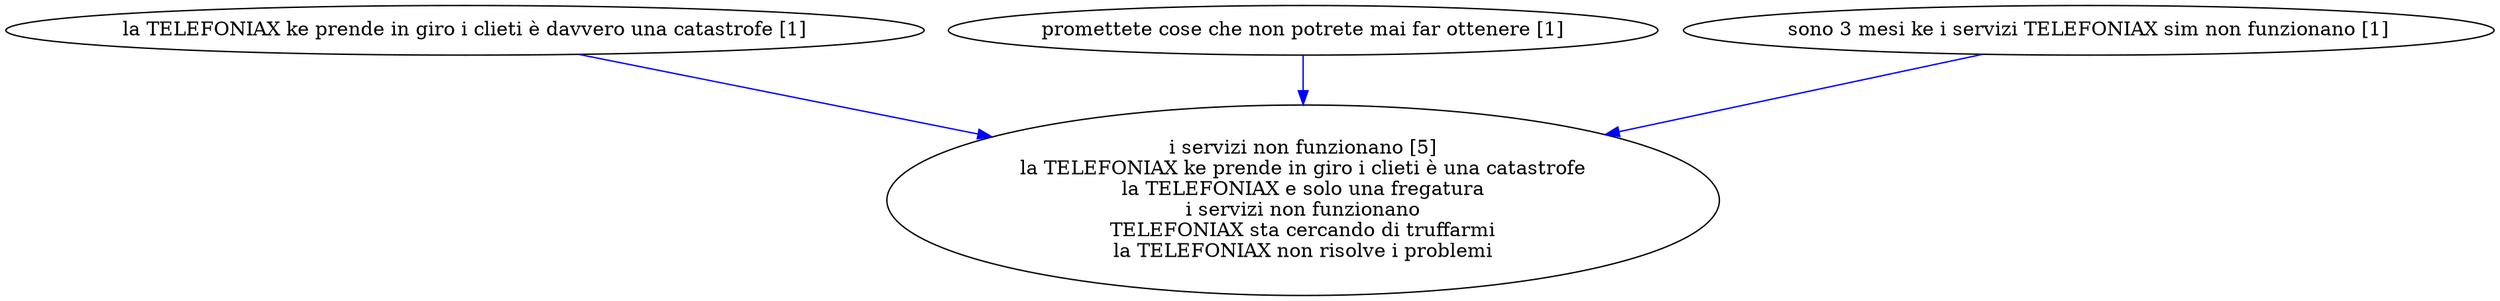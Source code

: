 digraph collapsedGraph {
"i servizi non funzionano [5]\nla TELEFONIAX ke prende in giro i clieti è una catastrofe\nla TELEFONIAX e solo una fregatura\ni servizi non funzionano\nTELEFONIAX sta cercando di truffarmi\nla TELEFONIAX non risolve i problemi""la TELEFONIAX ke prende in giro i clieti è davvero una catastrofe [1]""promettete cose che non potrete mai far ottenere [1]""sono 3 mesi ke i servizi TELEFONIAX sim non funzionano [1]""promettete cose che non potrete mai far ottenere [1]" -> "i servizi non funzionano [5]\nla TELEFONIAX ke prende in giro i clieti è una catastrofe\nla TELEFONIAX e solo una fregatura\ni servizi non funzionano\nTELEFONIAX sta cercando di truffarmi\nla TELEFONIAX non risolve i problemi" [color=blue]
"la TELEFONIAX ke prende in giro i clieti è davvero una catastrofe [1]" -> "i servizi non funzionano [5]\nla TELEFONIAX ke prende in giro i clieti è una catastrofe\nla TELEFONIAX e solo una fregatura\ni servizi non funzionano\nTELEFONIAX sta cercando di truffarmi\nla TELEFONIAX non risolve i problemi" [color=blue]
"sono 3 mesi ke i servizi TELEFONIAX sim non funzionano [1]" -> "i servizi non funzionano [5]\nla TELEFONIAX ke prende in giro i clieti è una catastrofe\nla TELEFONIAX e solo una fregatura\ni servizi non funzionano\nTELEFONIAX sta cercando di truffarmi\nla TELEFONIAX non risolve i problemi" [color=blue]
}